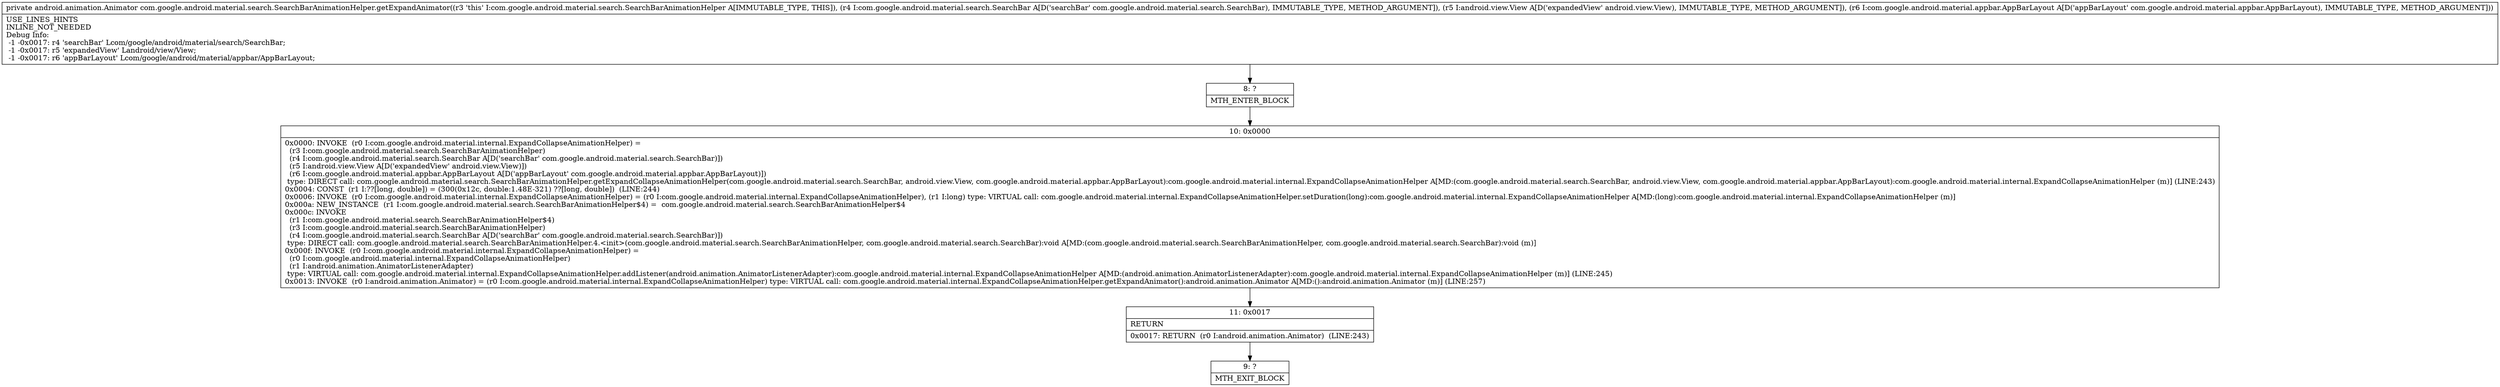 digraph "CFG forcom.google.android.material.search.SearchBarAnimationHelper.getExpandAnimator(Lcom\/google\/android\/material\/search\/SearchBar;Landroid\/view\/View;Lcom\/google\/android\/material\/appbar\/AppBarLayout;)Landroid\/animation\/Animator;" {
Node_8 [shape=record,label="{8\:\ ?|MTH_ENTER_BLOCK\l}"];
Node_10 [shape=record,label="{10\:\ 0x0000|0x0000: INVOKE  (r0 I:com.google.android.material.internal.ExpandCollapseAnimationHelper) = \l  (r3 I:com.google.android.material.search.SearchBarAnimationHelper)\l  (r4 I:com.google.android.material.search.SearchBar A[D('searchBar' com.google.android.material.search.SearchBar)])\l  (r5 I:android.view.View A[D('expandedView' android.view.View)])\l  (r6 I:com.google.android.material.appbar.AppBarLayout A[D('appBarLayout' com.google.android.material.appbar.AppBarLayout)])\l type: DIRECT call: com.google.android.material.search.SearchBarAnimationHelper.getExpandCollapseAnimationHelper(com.google.android.material.search.SearchBar, android.view.View, com.google.android.material.appbar.AppBarLayout):com.google.android.material.internal.ExpandCollapseAnimationHelper A[MD:(com.google.android.material.search.SearchBar, android.view.View, com.google.android.material.appbar.AppBarLayout):com.google.android.material.internal.ExpandCollapseAnimationHelper (m)] (LINE:243)\l0x0004: CONST  (r1 I:??[long, double]) = (300(0x12c, double:1.48E\-321) ??[long, double])  (LINE:244)\l0x0006: INVOKE  (r0 I:com.google.android.material.internal.ExpandCollapseAnimationHelper) = (r0 I:com.google.android.material.internal.ExpandCollapseAnimationHelper), (r1 I:long) type: VIRTUAL call: com.google.android.material.internal.ExpandCollapseAnimationHelper.setDuration(long):com.google.android.material.internal.ExpandCollapseAnimationHelper A[MD:(long):com.google.android.material.internal.ExpandCollapseAnimationHelper (m)]\l0x000a: NEW_INSTANCE  (r1 I:com.google.android.material.search.SearchBarAnimationHelper$4) =  com.google.android.material.search.SearchBarAnimationHelper$4 \l0x000c: INVOKE  \l  (r1 I:com.google.android.material.search.SearchBarAnimationHelper$4)\l  (r3 I:com.google.android.material.search.SearchBarAnimationHelper)\l  (r4 I:com.google.android.material.search.SearchBar A[D('searchBar' com.google.android.material.search.SearchBar)])\l type: DIRECT call: com.google.android.material.search.SearchBarAnimationHelper.4.\<init\>(com.google.android.material.search.SearchBarAnimationHelper, com.google.android.material.search.SearchBar):void A[MD:(com.google.android.material.search.SearchBarAnimationHelper, com.google.android.material.search.SearchBar):void (m)]\l0x000f: INVOKE  (r0 I:com.google.android.material.internal.ExpandCollapseAnimationHelper) = \l  (r0 I:com.google.android.material.internal.ExpandCollapseAnimationHelper)\l  (r1 I:android.animation.AnimatorListenerAdapter)\l type: VIRTUAL call: com.google.android.material.internal.ExpandCollapseAnimationHelper.addListener(android.animation.AnimatorListenerAdapter):com.google.android.material.internal.ExpandCollapseAnimationHelper A[MD:(android.animation.AnimatorListenerAdapter):com.google.android.material.internal.ExpandCollapseAnimationHelper (m)] (LINE:245)\l0x0013: INVOKE  (r0 I:android.animation.Animator) = (r0 I:com.google.android.material.internal.ExpandCollapseAnimationHelper) type: VIRTUAL call: com.google.android.material.internal.ExpandCollapseAnimationHelper.getExpandAnimator():android.animation.Animator A[MD:():android.animation.Animator (m)] (LINE:257)\l}"];
Node_11 [shape=record,label="{11\:\ 0x0017|RETURN\l|0x0017: RETURN  (r0 I:android.animation.Animator)  (LINE:243)\l}"];
Node_9 [shape=record,label="{9\:\ ?|MTH_EXIT_BLOCK\l}"];
MethodNode[shape=record,label="{private android.animation.Animator com.google.android.material.search.SearchBarAnimationHelper.getExpandAnimator((r3 'this' I:com.google.android.material.search.SearchBarAnimationHelper A[IMMUTABLE_TYPE, THIS]), (r4 I:com.google.android.material.search.SearchBar A[D('searchBar' com.google.android.material.search.SearchBar), IMMUTABLE_TYPE, METHOD_ARGUMENT]), (r5 I:android.view.View A[D('expandedView' android.view.View), IMMUTABLE_TYPE, METHOD_ARGUMENT]), (r6 I:com.google.android.material.appbar.AppBarLayout A[D('appBarLayout' com.google.android.material.appbar.AppBarLayout), IMMUTABLE_TYPE, METHOD_ARGUMENT]))  | USE_LINES_HINTS\lINLINE_NOT_NEEDED\lDebug Info:\l  \-1 \-0x0017: r4 'searchBar' Lcom\/google\/android\/material\/search\/SearchBar;\l  \-1 \-0x0017: r5 'expandedView' Landroid\/view\/View;\l  \-1 \-0x0017: r6 'appBarLayout' Lcom\/google\/android\/material\/appbar\/AppBarLayout;\l}"];
MethodNode -> Node_8;Node_8 -> Node_10;
Node_10 -> Node_11;
Node_11 -> Node_9;
}

